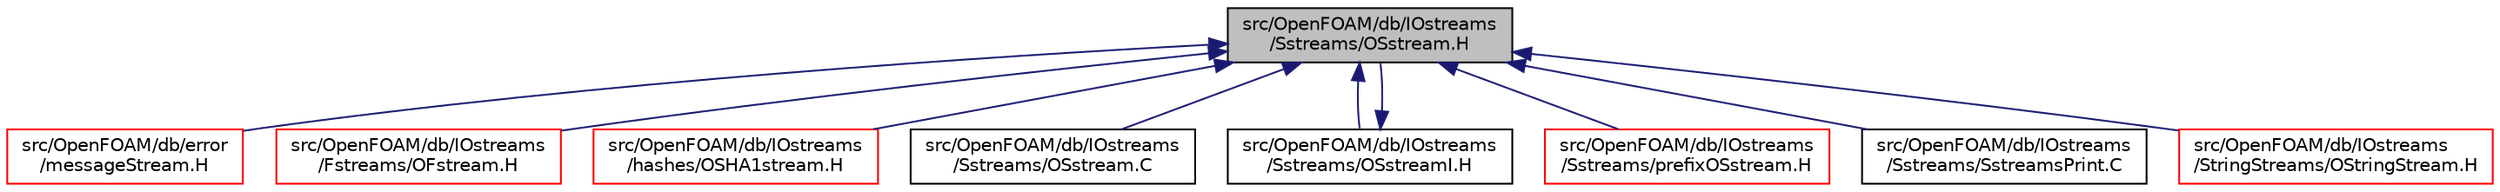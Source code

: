digraph "src/OpenFOAM/db/IOstreams/Sstreams/OSstream.H"
{
  bgcolor="transparent";
  edge [fontname="Helvetica",fontsize="10",labelfontname="Helvetica",labelfontsize="10"];
  node [fontname="Helvetica",fontsize="10",shape=record];
  Node42 [label="src/OpenFOAM/db/IOstreams\l/Sstreams/OSstream.H",height=0.2,width=0.4,color="black", fillcolor="grey75", style="filled", fontcolor="black"];
  Node42 -> Node43 [dir="back",color="midnightblue",fontsize="10",style="solid",fontname="Helvetica"];
  Node43 [label="src/OpenFOAM/db/error\l/messageStream.H",height=0.2,width=0.4,color="red",URL="$a09641.html"];
  Node42 -> Node6059 [dir="back",color="midnightblue",fontsize="10",style="solid",fontname="Helvetica"];
  Node6059 [label="src/OpenFOAM/db/IOstreams\l/Fstreams/OFstream.H",height=0.2,width=0.4,color="red",URL="$a09791.html"];
  Node42 -> Node6064 [dir="back",color="midnightblue",fontsize="10",style="solid",fontname="Helvetica"];
  Node6064 [label="src/OpenFOAM/db/IOstreams\l/hashes/OSHA1stream.H",height=0.2,width=0.4,color="red",URL="$a09797.html"];
  Node42 -> Node5571 [dir="back",color="midnightblue",fontsize="10",style="solid",fontname="Helvetica"];
  Node5571 [label="src/OpenFOAM/db/IOstreams\l/Sstreams/OSstream.C",height=0.2,width=0.4,color="black",URL="$a09905.html"];
  Node42 -> Node6065 [dir="back",color="midnightblue",fontsize="10",style="solid",fontname="Helvetica"];
  Node6065 [label="src/OpenFOAM/db/IOstreams\l/Sstreams/OSstreamI.H",height=0.2,width=0.4,color="black",URL="$a09911.html"];
  Node6065 -> Node42 [dir="back",color="midnightblue",fontsize="10",style="solid",fontname="Helvetica"];
  Node42 -> Node6066 [dir="back",color="midnightblue",fontsize="10",style="solid",fontname="Helvetica"];
  Node6066 [label="src/OpenFOAM/db/IOstreams\l/Sstreams/prefixOSstream.H",height=0.2,width=0.4,color="red",URL="$a09917.html"];
  Node42 -> Node5536 [dir="back",color="midnightblue",fontsize="10",style="solid",fontname="Helvetica"];
  Node5536 [label="src/OpenFOAM/db/IOstreams\l/Sstreams/SstreamsPrint.C",height=0.2,width=0.4,color="black",URL="$a09932.html",tooltip="Prints out a description of the streams. "];
  Node42 -> Node6067 [dir="back",color="midnightblue",fontsize="10",style="solid",fontname="Helvetica"];
  Node6067 [label="src/OpenFOAM/db/IOstreams\l/StringStreams/OStringStream.H",height=0.2,width=0.4,color="red",URL="$a09938.html"];
}
